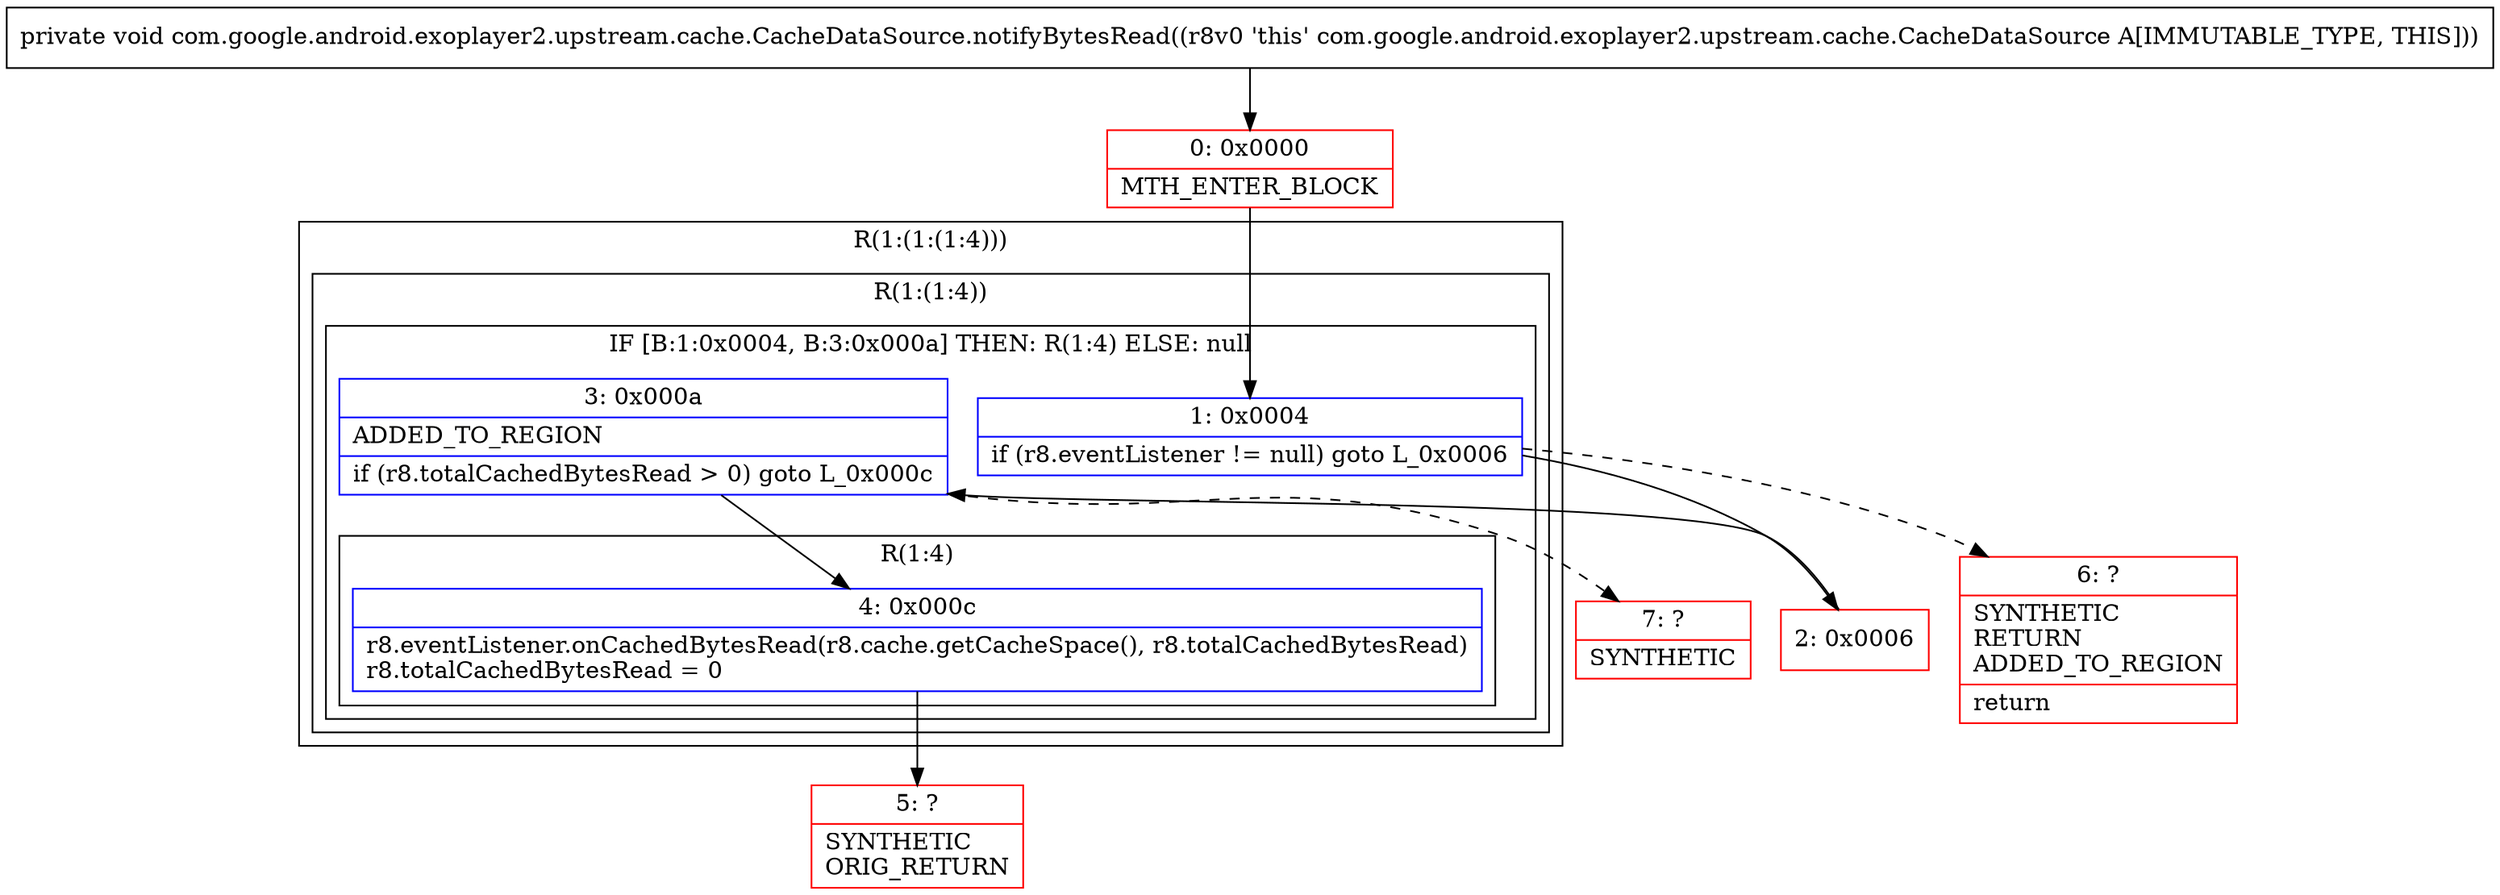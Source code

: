 digraph "CFG forcom.google.android.exoplayer2.upstream.cache.CacheDataSource.notifyBytesRead()V" {
subgraph cluster_Region_1934012692 {
label = "R(1:(1:(1:4)))";
node [shape=record,color=blue];
subgraph cluster_Region_942621295 {
label = "R(1:(1:4))";
node [shape=record,color=blue];
subgraph cluster_IfRegion_1622155861 {
label = "IF [B:1:0x0004, B:3:0x000a] THEN: R(1:4) ELSE: null";
node [shape=record,color=blue];
Node_1 [shape=record,label="{1\:\ 0x0004|if (r8.eventListener != null) goto L_0x0006\l}"];
Node_3 [shape=record,label="{3\:\ 0x000a|ADDED_TO_REGION\l|if (r8.totalCachedBytesRead \> 0) goto L_0x000c\l}"];
subgraph cluster_Region_2073583608 {
label = "R(1:4)";
node [shape=record,color=blue];
Node_4 [shape=record,label="{4\:\ 0x000c|r8.eventListener.onCachedBytesRead(r8.cache.getCacheSpace(), r8.totalCachedBytesRead)\lr8.totalCachedBytesRead = 0\l}"];
}
}
}
}
Node_0 [shape=record,color=red,label="{0\:\ 0x0000|MTH_ENTER_BLOCK\l}"];
Node_2 [shape=record,color=red,label="{2\:\ 0x0006}"];
Node_5 [shape=record,color=red,label="{5\:\ ?|SYNTHETIC\lORIG_RETURN\l}"];
Node_6 [shape=record,color=red,label="{6\:\ ?|SYNTHETIC\lRETURN\lADDED_TO_REGION\l|return\l}"];
Node_7 [shape=record,color=red,label="{7\:\ ?|SYNTHETIC\l}"];
MethodNode[shape=record,label="{private void com.google.android.exoplayer2.upstream.cache.CacheDataSource.notifyBytesRead((r8v0 'this' com.google.android.exoplayer2.upstream.cache.CacheDataSource A[IMMUTABLE_TYPE, THIS])) }"];
MethodNode -> Node_0;
Node_1 -> Node_2;
Node_1 -> Node_6[style=dashed];
Node_3 -> Node_4;
Node_3 -> Node_7[style=dashed];
Node_4 -> Node_5;
Node_0 -> Node_1;
Node_2 -> Node_3;
}

